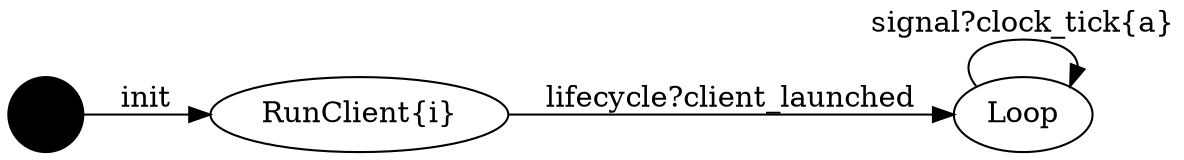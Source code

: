 digraph finite_state_machine {
	rankdir=LR;
	INIT_STATE [shape=circle label = "", style = filled, color = "black"];
		INIT_STATE -> RunClient [label="init"];
	RunClient [label="RunClient{i}", shape = ellipse];
		RunClient -> Loop [label="lifecycle?client_launched"];
	Loop [label="Loop", shape = ellipse];
		Loop -> Loop [label="signal?clock_tick{a}"];
}
